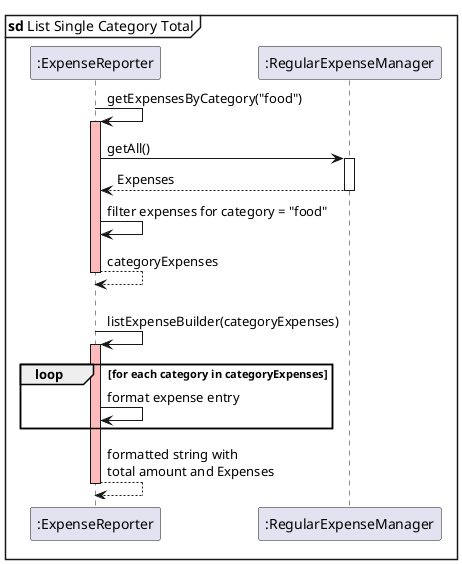 @startuml
skinparam SequenceBoxBackgroundColor lightblue

participant ":ExpenseReporter" as ER
participant ":RegularExpenseManager" as REM

mainframe **sd** List Single Category Total
ER -> ER: getExpensesByCategory("food")

activate ER #FFBBBB

ER -> REM: getAll()
activate REM

REM --> ER: Expenses
deactivate REM

ER -> ER: filter expenses for category = "food"
ER --> ER: categoryExpenses
deactivate ER
|||
ER -> ER: listExpenseBuilder(categoryExpenses)
activate ER #FFBBBB

loop for each category in categoryExpenses
ER -> ER: format expense entry
end

ER --> ER: formatted string with \ntotal amount and Expenses
deactivate ER

@enduml